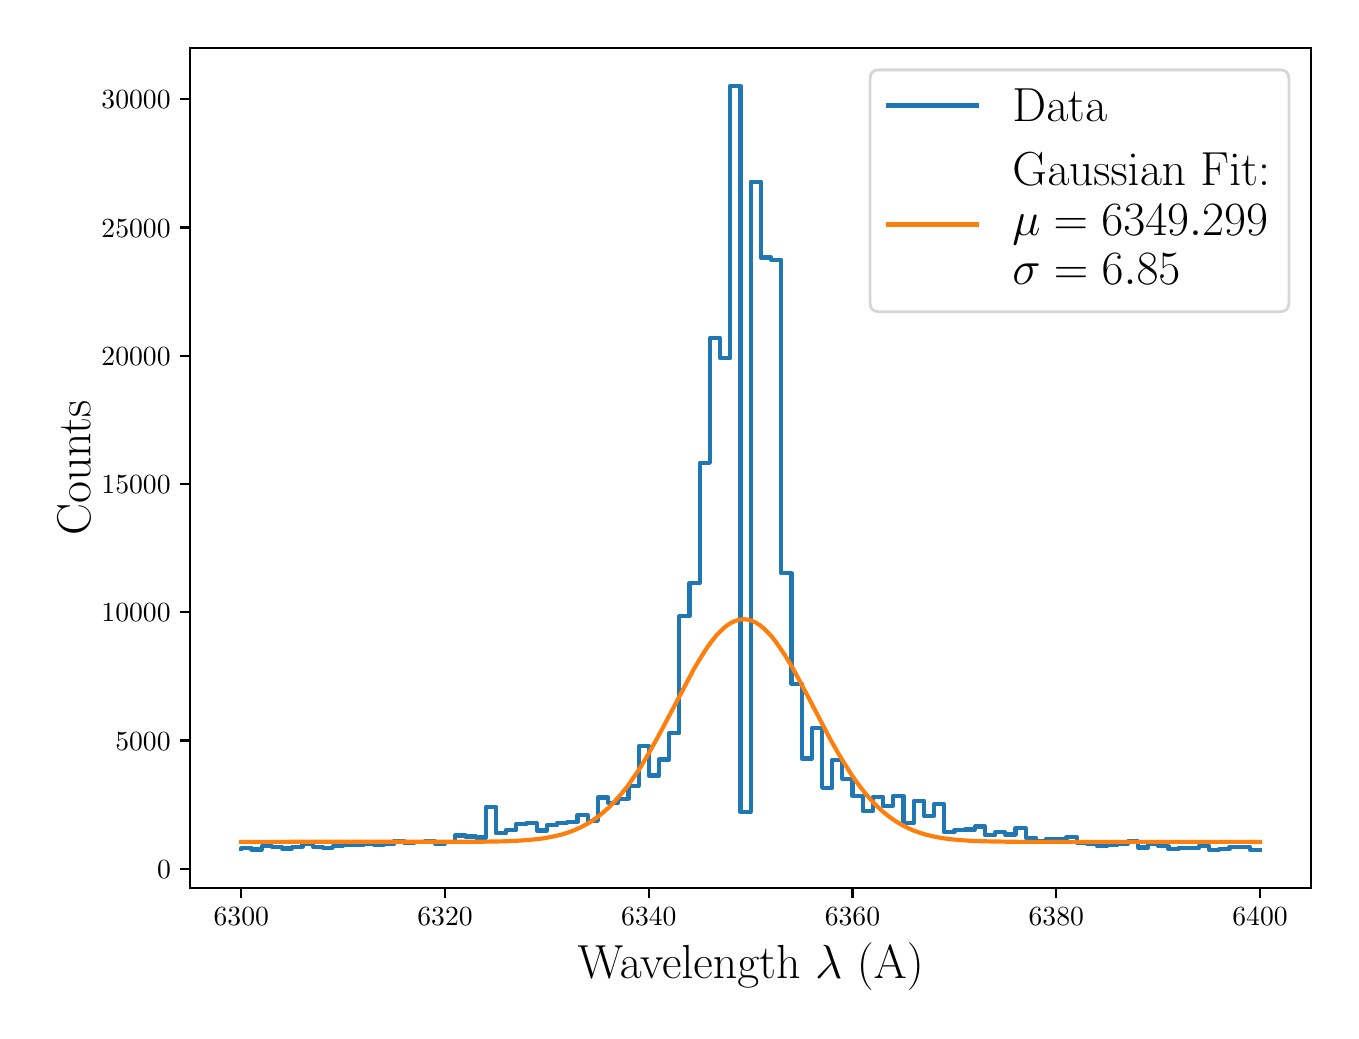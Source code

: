 \begingroup%
\makeatletter%
\begin{pgfpicture}%
\pgfpathrectangle{\pgfpointorigin}{\pgfqpoint{6.517in}{4.917in}}%
\pgfusepath{use as bounding box, clip}%
\begin{pgfscope}%
\pgfsetbuttcap%
\pgfsetmiterjoin%
\definecolor{currentfill}{rgb}{1.0,1.0,1.0}%
\pgfsetfillcolor{currentfill}%
\pgfsetlinewidth{0.0pt}%
\definecolor{currentstroke}{rgb}{1.0,1.0,1.0}%
\pgfsetstrokecolor{currentstroke}%
\pgfsetdash{}{0pt}%
\pgfpathmoveto{\pgfqpoint{0.0in}{0.0in}}%
\pgfpathlineto{\pgfqpoint{6.517in}{0.0in}}%
\pgfpathlineto{\pgfqpoint{6.517in}{4.917in}}%
\pgfpathlineto{\pgfqpoint{0.0in}{4.917in}}%
\pgfpathclose%
\pgfusepath{fill}%
\end{pgfscope}%
\begin{pgfscope}%
\pgfsetbuttcap%
\pgfsetmiterjoin%
\definecolor{currentfill}{rgb}{1.0,1.0,1.0}%
\pgfsetfillcolor{currentfill}%
\pgfsetlinewidth{0.0pt}%
\definecolor{currentstroke}{rgb}{0.0,0.0,0.0}%
\pgfsetstrokecolor{currentstroke}%
\pgfsetstrokeopacity{0.0}%
\pgfsetdash{}{0pt}%
\pgfpathmoveto{\pgfqpoint{0.813in}{0.616in}}%
\pgfpathlineto{\pgfqpoint{6.417in}{0.616in}}%
\pgfpathlineto{\pgfqpoint{6.417in}{4.817in}}%
\pgfpathlineto{\pgfqpoint{0.813in}{4.817in}}%
\pgfpathclose%
\pgfusepath{fill}%
\end{pgfscope}%
\begin{pgfscope}%
\pgfsetbuttcap%
\pgfsetroundjoin%
\definecolor{currentfill}{rgb}{0.0,0.0,0.0}%
\pgfsetfillcolor{currentfill}%
\pgfsetlinewidth{0.803pt}%
\definecolor{currentstroke}{rgb}{0.0,0.0,0.0}%
\pgfsetstrokecolor{currentstroke}%
\pgfsetdash{}{0pt}%
\pgfsys@defobject{currentmarker}{\pgfqpoint{0.0in}{-0.049in}}{\pgfqpoint{0.0in}{0.0in}}{%
\pgfpathmoveto{\pgfqpoint{0.0in}{0.0in}}%
\pgfpathlineto{\pgfqpoint{0.0in}{-0.049in}}%
\pgfusepath{stroke,fill}%
}%
\begin{pgfscope}%
\pgfsys@transformshift{1.068in}{0.616in}%
\pgfsys@useobject{currentmarker}{}%
\end{pgfscope}%
\end{pgfscope}%
\begin{pgfscope}%
\definecolor{textcolor}{rgb}{0.0,0.0,0.0}%
\pgfsetstrokecolor{textcolor}%
\pgfsetfillcolor{textcolor}%
\pgftext[x=1.068in,y=0.519in,,top]{\color{textcolor}\rmfamily\fontsize{10.0}{12.0}\selectfont \(\displaystyle {6300}\)}%
\end{pgfscope}%
\begin{pgfscope}%
\pgfsetbuttcap%
\pgfsetroundjoin%
\definecolor{currentfill}{rgb}{0.0,0.0,0.0}%
\pgfsetfillcolor{currentfill}%
\pgfsetlinewidth{0.803pt}%
\definecolor{currentstroke}{rgb}{0.0,0.0,0.0}%
\pgfsetstrokecolor{currentstroke}%
\pgfsetdash{}{0pt}%
\pgfsys@defobject{currentmarker}{\pgfqpoint{0.0in}{-0.049in}}{\pgfqpoint{0.0in}{0.0in}}{%
\pgfpathmoveto{\pgfqpoint{0.0in}{0.0in}}%
\pgfpathlineto{\pgfqpoint{0.0in}{-0.049in}}%
\pgfusepath{stroke,fill}%
}%
\begin{pgfscope}%
\pgfsys@transformshift{2.087in}{0.616in}%
\pgfsys@useobject{currentmarker}{}%
\end{pgfscope}%
\end{pgfscope}%
\begin{pgfscope}%
\definecolor{textcolor}{rgb}{0.0,0.0,0.0}%
\pgfsetstrokecolor{textcolor}%
\pgfsetfillcolor{textcolor}%
\pgftext[x=2.087in,y=0.519in,,top]{\color{textcolor}\rmfamily\fontsize{10.0}{12.0}\selectfont \(\displaystyle {6320}\)}%
\end{pgfscope}%
\begin{pgfscope}%
\pgfsetbuttcap%
\pgfsetroundjoin%
\definecolor{currentfill}{rgb}{0.0,0.0,0.0}%
\pgfsetfillcolor{currentfill}%
\pgfsetlinewidth{0.803pt}%
\definecolor{currentstroke}{rgb}{0.0,0.0,0.0}%
\pgfsetstrokecolor{currentstroke}%
\pgfsetdash{}{0pt}%
\pgfsys@defobject{currentmarker}{\pgfqpoint{0.0in}{-0.049in}}{\pgfqpoint{0.0in}{0.0in}}{%
\pgfpathmoveto{\pgfqpoint{0.0in}{0.0in}}%
\pgfpathlineto{\pgfqpoint{0.0in}{-0.049in}}%
\pgfusepath{stroke,fill}%
}%
\begin{pgfscope}%
\pgfsys@transformshift{3.106in}{0.616in}%
\pgfsys@useobject{currentmarker}{}%
\end{pgfscope}%
\end{pgfscope}%
\begin{pgfscope}%
\definecolor{textcolor}{rgb}{0.0,0.0,0.0}%
\pgfsetstrokecolor{textcolor}%
\pgfsetfillcolor{textcolor}%
\pgftext[x=3.106in,y=0.519in,,top]{\color{textcolor}\rmfamily\fontsize{10.0}{12.0}\selectfont \(\displaystyle {6340}\)}%
\end{pgfscope}%
\begin{pgfscope}%
\pgfsetbuttcap%
\pgfsetroundjoin%
\definecolor{currentfill}{rgb}{0.0,0.0,0.0}%
\pgfsetfillcolor{currentfill}%
\pgfsetlinewidth{0.803pt}%
\definecolor{currentstroke}{rgb}{0.0,0.0,0.0}%
\pgfsetstrokecolor{currentstroke}%
\pgfsetdash{}{0pt}%
\pgfsys@defobject{currentmarker}{\pgfqpoint{0.0in}{-0.049in}}{\pgfqpoint{0.0in}{0.0in}}{%
\pgfpathmoveto{\pgfqpoint{0.0in}{0.0in}}%
\pgfpathlineto{\pgfqpoint{0.0in}{-0.049in}}%
\pgfusepath{stroke,fill}%
}%
\begin{pgfscope}%
\pgfsys@transformshift{4.124in}{0.616in}%
\pgfsys@useobject{currentmarker}{}%
\end{pgfscope}%
\end{pgfscope}%
\begin{pgfscope}%
\definecolor{textcolor}{rgb}{0.0,0.0,0.0}%
\pgfsetstrokecolor{textcolor}%
\pgfsetfillcolor{textcolor}%
\pgftext[x=4.124in,y=0.519in,,top]{\color{textcolor}\rmfamily\fontsize{10.0}{12.0}\selectfont \(\displaystyle {6360}\)}%
\end{pgfscope}%
\begin{pgfscope}%
\pgfsetbuttcap%
\pgfsetroundjoin%
\definecolor{currentfill}{rgb}{0.0,0.0,0.0}%
\pgfsetfillcolor{currentfill}%
\pgfsetlinewidth{0.803pt}%
\definecolor{currentstroke}{rgb}{0.0,0.0,0.0}%
\pgfsetstrokecolor{currentstroke}%
\pgfsetdash{}{0pt}%
\pgfsys@defobject{currentmarker}{\pgfqpoint{0.0in}{-0.049in}}{\pgfqpoint{0.0in}{0.0in}}{%
\pgfpathmoveto{\pgfqpoint{0.0in}{0.0in}}%
\pgfpathlineto{\pgfqpoint{0.0in}{-0.049in}}%
\pgfusepath{stroke,fill}%
}%
\begin{pgfscope}%
\pgfsys@transformshift{5.143in}{0.616in}%
\pgfsys@useobject{currentmarker}{}%
\end{pgfscope}%
\end{pgfscope}%
\begin{pgfscope}%
\definecolor{textcolor}{rgb}{0.0,0.0,0.0}%
\pgfsetstrokecolor{textcolor}%
\pgfsetfillcolor{textcolor}%
\pgftext[x=5.143in,y=0.519in,,top]{\color{textcolor}\rmfamily\fontsize{10.0}{12.0}\selectfont \(\displaystyle {6380}\)}%
\end{pgfscope}%
\begin{pgfscope}%
\pgfsetbuttcap%
\pgfsetroundjoin%
\definecolor{currentfill}{rgb}{0.0,0.0,0.0}%
\pgfsetfillcolor{currentfill}%
\pgfsetlinewidth{0.803pt}%
\definecolor{currentstroke}{rgb}{0.0,0.0,0.0}%
\pgfsetstrokecolor{currentstroke}%
\pgfsetdash{}{0pt}%
\pgfsys@defobject{currentmarker}{\pgfqpoint{0.0in}{-0.049in}}{\pgfqpoint{0.0in}{0.0in}}{%
\pgfpathmoveto{\pgfqpoint{0.0in}{0.0in}}%
\pgfpathlineto{\pgfqpoint{0.0in}{-0.049in}}%
\pgfusepath{stroke,fill}%
}%
\begin{pgfscope}%
\pgfsys@transformshift{6.162in}{0.616in}%
\pgfsys@useobject{currentmarker}{}%
\end{pgfscope}%
\end{pgfscope}%
\begin{pgfscope}%
\definecolor{textcolor}{rgb}{0.0,0.0,0.0}%
\pgfsetstrokecolor{textcolor}%
\pgfsetfillcolor{textcolor}%
\pgftext[x=6.162in,y=0.519in,,top]{\color{textcolor}\rmfamily\fontsize{10.0}{12.0}\selectfont \(\displaystyle {6400}\)}%
\end{pgfscope}%
\begin{pgfscope}%
\definecolor{textcolor}{rgb}{0.0,0.0,0.0}%
\pgfsetstrokecolor{textcolor}%
\pgfsetfillcolor{textcolor}%
\pgftext[x=3.615in,y=0.34in,,top]{\color{textcolor}\rmfamily\fontsize{16.0}{19.2}\selectfont Wavelength \(\displaystyle \lambda\) (A)}%
\end{pgfscope}%
\begin{pgfscope}%
\pgfsetbuttcap%
\pgfsetroundjoin%
\definecolor{currentfill}{rgb}{0.0,0.0,0.0}%
\pgfsetfillcolor{currentfill}%
\pgfsetlinewidth{0.803pt}%
\definecolor{currentstroke}{rgb}{0.0,0.0,0.0}%
\pgfsetstrokecolor{currentstroke}%
\pgfsetdash{}{0pt}%
\pgfsys@defobject{currentmarker}{\pgfqpoint{-0.049in}{0.0in}}{\pgfqpoint{-0.0in}{0.0in}}{%
\pgfpathmoveto{\pgfqpoint{-0.0in}{0.0in}}%
\pgfpathlineto{\pgfqpoint{-0.049in}{0.0in}}%
\pgfusepath{stroke,fill}%
}%
\begin{pgfscope}%
\pgfsys@transformshift{0.813in}{0.712in}%
\pgfsys@useobject{currentmarker}{}%
\end{pgfscope}%
\end{pgfscope}%
\begin{pgfscope}%
\definecolor{textcolor}{rgb}{0.0,0.0,0.0}%
\pgfsetstrokecolor{textcolor}%
\pgfsetfillcolor{textcolor}%
\pgftext[x=0.647in, y=0.664in, left, base]{\color{textcolor}\rmfamily\fontsize{10.0}{12.0}\selectfont \(\displaystyle {0}\)}%
\end{pgfscope}%
\begin{pgfscope}%
\pgfsetbuttcap%
\pgfsetroundjoin%
\definecolor{currentfill}{rgb}{0.0,0.0,0.0}%
\pgfsetfillcolor{currentfill}%
\pgfsetlinewidth{0.803pt}%
\definecolor{currentstroke}{rgb}{0.0,0.0,0.0}%
\pgfsetstrokecolor{currentstroke}%
\pgfsetdash{}{0pt}%
\pgfsys@defobject{currentmarker}{\pgfqpoint{-0.049in}{0.0in}}{\pgfqpoint{-0.0in}{0.0in}}{%
\pgfpathmoveto{\pgfqpoint{-0.0in}{0.0in}}%
\pgfpathlineto{\pgfqpoint{-0.049in}{0.0in}}%
\pgfusepath{stroke,fill}%
}%
\begin{pgfscope}%
\pgfsys@transformshift{0.813in}{1.353in}%
\pgfsys@useobject{currentmarker}{}%
\end{pgfscope}%
\end{pgfscope}%
\begin{pgfscope}%
\definecolor{textcolor}{rgb}{0.0,0.0,0.0}%
\pgfsetstrokecolor{textcolor}%
\pgfsetfillcolor{textcolor}%
\pgftext[x=0.438in, y=1.305in, left, base]{\color{textcolor}\rmfamily\fontsize{10.0}{12.0}\selectfont \(\displaystyle {5000}\)}%
\end{pgfscope}%
\begin{pgfscope}%
\pgfsetbuttcap%
\pgfsetroundjoin%
\definecolor{currentfill}{rgb}{0.0,0.0,0.0}%
\pgfsetfillcolor{currentfill}%
\pgfsetlinewidth{0.803pt}%
\definecolor{currentstroke}{rgb}{0.0,0.0,0.0}%
\pgfsetstrokecolor{currentstroke}%
\pgfsetdash{}{0pt}%
\pgfsys@defobject{currentmarker}{\pgfqpoint{-0.049in}{0.0in}}{\pgfqpoint{-0.0in}{0.0in}}{%
\pgfpathmoveto{\pgfqpoint{-0.0in}{0.0in}}%
\pgfpathlineto{\pgfqpoint{-0.049in}{0.0in}}%
\pgfusepath{stroke,fill}%
}%
\begin{pgfscope}%
\pgfsys@transformshift{0.813in}{1.995in}%
\pgfsys@useobject{currentmarker}{}%
\end{pgfscope}%
\end{pgfscope}%
\begin{pgfscope}%
\definecolor{textcolor}{rgb}{0.0,0.0,0.0}%
\pgfsetstrokecolor{textcolor}%
\pgfsetfillcolor{textcolor}%
\pgftext[x=0.369in, y=1.946in, left, base]{\color{textcolor}\rmfamily\fontsize{10.0}{12.0}\selectfont \(\displaystyle {10000}\)}%
\end{pgfscope}%
\begin{pgfscope}%
\pgfsetbuttcap%
\pgfsetroundjoin%
\definecolor{currentfill}{rgb}{0.0,0.0,0.0}%
\pgfsetfillcolor{currentfill}%
\pgfsetlinewidth{0.803pt}%
\definecolor{currentstroke}{rgb}{0.0,0.0,0.0}%
\pgfsetstrokecolor{currentstroke}%
\pgfsetdash{}{0pt}%
\pgfsys@defobject{currentmarker}{\pgfqpoint{-0.049in}{0.0in}}{\pgfqpoint{-0.0in}{0.0in}}{%
\pgfpathmoveto{\pgfqpoint{-0.0in}{0.0in}}%
\pgfpathlineto{\pgfqpoint{-0.049in}{0.0in}}%
\pgfusepath{stroke,fill}%
}%
\begin{pgfscope}%
\pgfsys@transformshift{0.813in}{2.636in}%
\pgfsys@useobject{currentmarker}{}%
\end{pgfscope}%
\end{pgfscope}%
\begin{pgfscope}%
\definecolor{textcolor}{rgb}{0.0,0.0,0.0}%
\pgfsetstrokecolor{textcolor}%
\pgfsetfillcolor{textcolor}%
\pgftext[x=0.369in, y=2.588in, left, base]{\color{textcolor}\rmfamily\fontsize{10.0}{12.0}\selectfont \(\displaystyle {15000}\)}%
\end{pgfscope}%
\begin{pgfscope}%
\pgfsetbuttcap%
\pgfsetroundjoin%
\definecolor{currentfill}{rgb}{0.0,0.0,0.0}%
\pgfsetfillcolor{currentfill}%
\pgfsetlinewidth{0.803pt}%
\definecolor{currentstroke}{rgb}{0.0,0.0,0.0}%
\pgfsetstrokecolor{currentstroke}%
\pgfsetdash{}{0pt}%
\pgfsys@defobject{currentmarker}{\pgfqpoint{-0.049in}{0.0in}}{\pgfqpoint{-0.0in}{0.0in}}{%
\pgfpathmoveto{\pgfqpoint{-0.0in}{0.0in}}%
\pgfpathlineto{\pgfqpoint{-0.049in}{0.0in}}%
\pgfusepath{stroke,fill}%
}%
\begin{pgfscope}%
\pgfsys@transformshift{0.813in}{3.277in}%
\pgfsys@useobject{currentmarker}{}%
\end{pgfscope}%
\end{pgfscope}%
\begin{pgfscope}%
\definecolor{textcolor}{rgb}{0.0,0.0,0.0}%
\pgfsetstrokecolor{textcolor}%
\pgfsetfillcolor{textcolor}%
\pgftext[x=0.369in, y=3.229in, left, base]{\color{textcolor}\rmfamily\fontsize{10.0}{12.0}\selectfont \(\displaystyle {20000}\)}%
\end{pgfscope}%
\begin{pgfscope}%
\pgfsetbuttcap%
\pgfsetroundjoin%
\definecolor{currentfill}{rgb}{0.0,0.0,0.0}%
\pgfsetfillcolor{currentfill}%
\pgfsetlinewidth{0.803pt}%
\definecolor{currentstroke}{rgb}{0.0,0.0,0.0}%
\pgfsetstrokecolor{currentstroke}%
\pgfsetdash{}{0pt}%
\pgfsys@defobject{currentmarker}{\pgfqpoint{-0.049in}{0.0in}}{\pgfqpoint{-0.0in}{0.0in}}{%
\pgfpathmoveto{\pgfqpoint{-0.0in}{0.0in}}%
\pgfpathlineto{\pgfqpoint{-0.049in}{0.0in}}%
\pgfusepath{stroke,fill}%
}%
\begin{pgfscope}%
\pgfsys@transformshift{0.813in}{3.918in}%
\pgfsys@useobject{currentmarker}{}%
\end{pgfscope}%
\end{pgfscope}%
\begin{pgfscope}%
\definecolor{textcolor}{rgb}{0.0,0.0,0.0}%
\pgfsetstrokecolor{textcolor}%
\pgfsetfillcolor{textcolor}%
\pgftext[x=0.369in, y=3.87in, left, base]{\color{textcolor}\rmfamily\fontsize{10.0}{12.0}\selectfont \(\displaystyle {25000}\)}%
\end{pgfscope}%
\begin{pgfscope}%
\pgfsetbuttcap%
\pgfsetroundjoin%
\definecolor{currentfill}{rgb}{0.0,0.0,0.0}%
\pgfsetfillcolor{currentfill}%
\pgfsetlinewidth{0.803pt}%
\definecolor{currentstroke}{rgb}{0.0,0.0,0.0}%
\pgfsetstrokecolor{currentstroke}%
\pgfsetdash{}{0pt}%
\pgfsys@defobject{currentmarker}{\pgfqpoint{-0.049in}{0.0in}}{\pgfqpoint{-0.0in}{0.0in}}{%
\pgfpathmoveto{\pgfqpoint{-0.0in}{0.0in}}%
\pgfpathlineto{\pgfqpoint{-0.049in}{0.0in}}%
\pgfusepath{stroke,fill}%
}%
\begin{pgfscope}%
\pgfsys@transformshift{0.813in}{4.559in}%
\pgfsys@useobject{currentmarker}{}%
\end{pgfscope}%
\end{pgfscope}%
\begin{pgfscope}%
\definecolor{textcolor}{rgb}{0.0,0.0,0.0}%
\pgfsetstrokecolor{textcolor}%
\pgfsetfillcolor{textcolor}%
\pgftext[x=0.369in, y=4.511in, left, base]{\color{textcolor}\rmfamily\fontsize{10.0}{12.0}\selectfont \(\displaystyle {30000}\)}%
\end{pgfscope}%
\begin{pgfscope}%
\definecolor{textcolor}{rgb}{0.0,0.0,0.0}%
\pgfsetstrokecolor{textcolor}%
\pgfsetfillcolor{textcolor}%
\pgftext[x=0.313in,y=2.716in,,bottom,rotate=90.0]{\color{textcolor}\rmfamily\fontsize{16.0}{19.2}\selectfont Counts}%
\end{pgfscope}%
\begin{pgfscope}%
\pgfpathrectangle{\pgfqpoint{0.813in}{0.616in}}{\pgfqpoint{5.603in}{4.201in}}%
\pgfusepath{clip}%
\pgfsetrectcap%
\pgfsetroundjoin%
\pgfsetlinewidth{1.506pt}%
\definecolor{currentstroke}{rgb}{0.122,0.467,0.706}%
\pgfsetstrokecolor{currentstroke}%
\pgfsetdash{}{0pt}%
\pgfpathmoveto{\pgfqpoint{1.068in}{0.811in}}%
\pgfpathlineto{\pgfqpoint{1.068in}{0.814in}}%
\pgfpathlineto{\pgfqpoint{1.119in}{0.814in}}%
\pgfpathlineto{\pgfqpoint{1.119in}{0.808in}}%
\pgfpathlineto{\pgfqpoint{1.17in}{0.808in}}%
\pgfpathlineto{\pgfqpoint{1.17in}{0.824in}}%
\pgfpathlineto{\pgfqpoint{1.221in}{0.824in}}%
\pgfpathlineto{\pgfqpoint{1.221in}{0.82in}}%
\pgfpathlineto{\pgfqpoint{1.272in}{0.82in}}%
\pgfpathlineto{\pgfqpoint{1.272in}{0.813in}}%
\pgfpathlineto{\pgfqpoint{1.323in}{0.813in}}%
\pgfpathlineto{\pgfqpoint{1.323in}{0.822in}}%
\pgfpathlineto{\pgfqpoint{1.374in}{0.822in}}%
\pgfpathlineto{\pgfqpoint{1.374in}{0.837in}}%
\pgfpathlineto{\pgfqpoint{1.425in}{0.837in}}%
\pgfpathlineto{\pgfqpoint{1.425in}{0.822in}}%
\pgfpathlineto{\pgfqpoint{1.476in}{0.822in}}%
\pgfpathlineto{\pgfqpoint{1.476in}{0.816in}}%
\pgfpathlineto{\pgfqpoint{1.526in}{0.816in}}%
\pgfpathlineto{\pgfqpoint{1.526in}{0.826in}}%
\pgfpathlineto{\pgfqpoint{1.577in}{0.826in}}%
\pgfpathlineto{\pgfqpoint{1.577in}{0.829in}}%
\pgfpathlineto{\pgfqpoint{1.628in}{0.829in}}%
\pgfpathlineto{\pgfqpoint{1.628in}{0.831in}}%
\pgfpathlineto{\pgfqpoint{1.679in}{0.831in}}%
\pgfpathlineto{\pgfqpoint{1.679in}{0.834in}}%
\pgfpathlineto{\pgfqpoint{1.73in}{0.834in}}%
\pgfpathlineto{\pgfqpoint{1.73in}{0.832in}}%
\pgfpathlineto{\pgfqpoint{1.781in}{0.832in}}%
\pgfpathlineto{\pgfqpoint{1.781in}{0.835in}}%
\pgfpathlineto{\pgfqpoint{1.832in}{0.835in}}%
\pgfpathlineto{\pgfqpoint{1.832in}{0.852in}}%
\pgfpathlineto{\pgfqpoint{1.883in}{0.852in}}%
\pgfpathlineto{\pgfqpoint{1.883in}{0.843in}}%
\pgfpathlineto{\pgfqpoint{1.934in}{0.843in}}%
\pgfpathlineto{\pgfqpoint{1.934in}{0.845in}}%
\pgfpathlineto{\pgfqpoint{1.985in}{0.845in}}%
\pgfpathlineto{\pgfqpoint{1.985in}{0.85in}}%
\pgfpathlineto{\pgfqpoint{2.036in}{0.85in}}%
\pgfpathlineto{\pgfqpoint{2.036in}{0.838in}}%
\pgfpathlineto{\pgfqpoint{2.087in}{0.838in}}%
\pgfpathlineto{\pgfqpoint{2.087in}{0.847in}}%
\pgfpathlineto{\pgfqpoint{2.138in}{0.847in}}%
\pgfpathlineto{\pgfqpoint{2.138in}{0.878in}}%
\pgfpathlineto{\pgfqpoint{2.189in}{0.878in}}%
\pgfpathlineto{\pgfqpoint{2.189in}{0.873in}}%
\pgfpathlineto{\pgfqpoint{2.24in}{0.873in}}%
\pgfpathlineto{\pgfqpoint{2.24in}{0.868in}}%
\pgfpathlineto{\pgfqpoint{2.291in}{0.868in}}%
\pgfpathlineto{\pgfqpoint{2.291in}{1.02in}}%
\pgfpathlineto{\pgfqpoint{2.342in}{1.02in}}%
\pgfpathlineto{\pgfqpoint{2.342in}{0.889in}}%
\pgfpathlineto{\pgfqpoint{2.392in}{0.889in}}%
\pgfpathlineto{\pgfqpoint{2.392in}{0.907in}}%
\pgfpathlineto{\pgfqpoint{2.443in}{0.907in}}%
\pgfpathlineto{\pgfqpoint{2.443in}{0.936in}}%
\pgfpathlineto{\pgfqpoint{2.494in}{0.936in}}%
\pgfpathlineto{\pgfqpoint{2.494in}{0.939in}}%
\pgfpathlineto{\pgfqpoint{2.545in}{0.939in}}%
\pgfpathlineto{\pgfqpoint{2.545in}{0.903in}}%
\pgfpathlineto{\pgfqpoint{2.596in}{0.903in}}%
\pgfpathlineto{\pgfqpoint{2.596in}{0.929in}}%
\pgfpathlineto{\pgfqpoint{2.647in}{0.929in}}%
\pgfpathlineto{\pgfqpoint{2.647in}{0.941in}}%
\pgfpathlineto{\pgfqpoint{2.698in}{0.941in}}%
\pgfpathlineto{\pgfqpoint{2.698in}{0.945in}}%
\pgfpathlineto{\pgfqpoint{2.749in}{0.945in}}%
\pgfpathlineto{\pgfqpoint{2.749in}{0.979in}}%
\pgfpathlineto{\pgfqpoint{2.8in}{0.979in}}%
\pgfpathlineto{\pgfqpoint{2.8in}{0.951in}}%
\pgfpathlineto{\pgfqpoint{2.851in}{0.951in}}%
\pgfpathlineto{\pgfqpoint{2.851in}{1.068in}}%
\pgfpathlineto{\pgfqpoint{2.902in}{1.068in}}%
\pgfpathlineto{\pgfqpoint{2.902in}{1.042in}}%
\pgfpathlineto{\pgfqpoint{2.953in}{1.042in}}%
\pgfpathlineto{\pgfqpoint{2.953in}{1.062in}}%
\pgfpathlineto{\pgfqpoint{3.004in}{1.062in}}%
\pgfpathlineto{\pgfqpoint{3.004in}{1.127in}}%
\pgfpathlineto{\pgfqpoint{3.055in}{1.127in}}%
\pgfpathlineto{\pgfqpoint{3.055in}{1.324in}}%
\pgfpathlineto{\pgfqpoint{3.106in}{1.324in}}%
\pgfpathlineto{\pgfqpoint{3.106in}{1.178in}}%
\pgfpathlineto{\pgfqpoint{3.157in}{1.178in}}%
\pgfpathlineto{\pgfqpoint{3.157in}{1.258in}}%
\pgfpathlineto{\pgfqpoint{3.207in}{1.258in}}%
\pgfpathlineto{\pgfqpoint{3.207in}{1.389in}}%
\pgfpathlineto{\pgfqpoint{3.258in}{1.389in}}%
\pgfpathlineto{\pgfqpoint{3.258in}{1.974in}}%
\pgfpathlineto{\pgfqpoint{3.309in}{1.974in}}%
\pgfpathlineto{\pgfqpoint{3.309in}{2.14in}}%
\pgfpathlineto{\pgfqpoint{3.36in}{2.14in}}%
\pgfpathlineto{\pgfqpoint{3.36in}{2.741in}}%
\pgfpathlineto{\pgfqpoint{3.411in}{2.741in}}%
\pgfpathlineto{\pgfqpoint{3.411in}{3.367in}}%
\pgfpathlineto{\pgfqpoint{3.462in}{3.367in}}%
\pgfpathlineto{\pgfqpoint{3.462in}{3.264in}}%
\pgfpathlineto{\pgfqpoint{3.513in}{3.264in}}%
\pgfpathlineto{\pgfqpoint{3.513in}{4.626in}}%
\pgfpathlineto{\pgfqpoint{3.564in}{4.626in}}%
\pgfpathlineto{\pgfqpoint{3.564in}{0.996in}}%
\pgfpathlineto{\pgfqpoint{3.615in}{0.996in}}%
\pgfpathlineto{\pgfqpoint{3.615in}{4.147in}}%
\pgfpathlineto{\pgfqpoint{3.666in}{4.147in}}%
\pgfpathlineto{\pgfqpoint{3.666in}{3.768in}}%
\pgfpathlineto{\pgfqpoint{3.717in}{3.768in}}%
\pgfpathlineto{\pgfqpoint{3.717in}{3.757in}}%
\pgfpathlineto{\pgfqpoint{3.768in}{3.757in}}%
\pgfpathlineto{\pgfqpoint{3.768in}{2.189in}}%
\pgfpathlineto{\pgfqpoint{3.819in}{2.189in}}%
\pgfpathlineto{\pgfqpoint{3.819in}{1.637in}}%
\pgfpathlineto{\pgfqpoint{3.87in}{1.637in}}%
\pgfpathlineto{\pgfqpoint{3.87in}{1.263in}}%
\pgfpathlineto{\pgfqpoint{3.921in}{1.263in}}%
\pgfpathlineto{\pgfqpoint{3.921in}{1.415in}}%
\pgfpathlineto{\pgfqpoint{3.972in}{1.415in}}%
\pgfpathlineto{\pgfqpoint{3.972in}{1.116in}}%
\pgfpathlineto{\pgfqpoint{4.023in}{1.116in}}%
\pgfpathlineto{\pgfqpoint{4.023in}{1.256in}}%
\pgfpathlineto{\pgfqpoint{4.073in}{1.256in}}%
\pgfpathlineto{\pgfqpoint{4.073in}{1.162in}}%
\pgfpathlineto{\pgfqpoint{4.124in}{1.162in}}%
\pgfpathlineto{\pgfqpoint{4.124in}{1.077in}}%
\pgfpathlineto{\pgfqpoint{4.175in}{1.077in}}%
\pgfpathlineto{\pgfqpoint{4.175in}{1.0in}}%
\pgfpathlineto{\pgfqpoint{4.226in}{1.0in}}%
\pgfpathlineto{\pgfqpoint{4.226in}{1.072in}}%
\pgfpathlineto{\pgfqpoint{4.277in}{1.072in}}%
\pgfpathlineto{\pgfqpoint{4.277in}{1.027in}}%
\pgfpathlineto{\pgfqpoint{4.328in}{1.027in}}%
\pgfpathlineto{\pgfqpoint{4.328in}{1.077in}}%
\pgfpathlineto{\pgfqpoint{4.379in}{1.077in}}%
\pgfpathlineto{\pgfqpoint{4.379in}{0.941in}}%
\pgfpathlineto{\pgfqpoint{4.43in}{0.941in}}%
\pgfpathlineto{\pgfqpoint{4.43in}{1.052in}}%
\pgfpathlineto{\pgfqpoint{4.481in}{1.052in}}%
\pgfpathlineto{\pgfqpoint{4.481in}{0.976in}}%
\pgfpathlineto{\pgfqpoint{4.532in}{0.976in}}%
\pgfpathlineto{\pgfqpoint{4.532in}{1.035in}}%
\pgfpathlineto{\pgfqpoint{4.583in}{1.035in}}%
\pgfpathlineto{\pgfqpoint{4.583in}{0.896in}}%
\pgfpathlineto{\pgfqpoint{4.634in}{0.896in}}%
\pgfpathlineto{\pgfqpoint{4.634in}{0.905in}}%
\pgfpathlineto{\pgfqpoint{4.685in}{0.905in}}%
\pgfpathlineto{\pgfqpoint{4.685in}{0.908in}}%
\pgfpathlineto{\pgfqpoint{4.736in}{0.908in}}%
\pgfpathlineto{\pgfqpoint{4.736in}{0.923in}}%
\pgfpathlineto{\pgfqpoint{4.787in}{0.923in}}%
\pgfpathlineto{\pgfqpoint{4.787in}{0.879in}}%
\pgfpathlineto{\pgfqpoint{4.838in}{0.879in}}%
\pgfpathlineto{\pgfqpoint{4.838in}{0.894in}}%
\pgfpathlineto{\pgfqpoint{4.888in}{0.894in}}%
\pgfpathlineto{\pgfqpoint{4.888in}{0.883in}}%
\pgfpathlineto{\pgfqpoint{4.939in}{0.883in}}%
\pgfpathlineto{\pgfqpoint{4.939in}{0.914in}}%
\pgfpathlineto{\pgfqpoint{4.99in}{0.914in}}%
\pgfpathlineto{\pgfqpoint{4.99in}{0.867in}}%
\pgfpathlineto{\pgfqpoint{5.041in}{0.867in}}%
\pgfpathlineto{\pgfqpoint{5.041in}{0.852in}}%
\pgfpathlineto{\pgfqpoint{5.092in}{0.852in}}%
\pgfpathlineto{\pgfqpoint{5.092in}{0.862in}}%
\pgfpathlineto{\pgfqpoint{5.194in}{0.862in}}%
\pgfpathlineto{\pgfqpoint{5.194in}{0.87in}}%
\pgfpathlineto{\pgfqpoint{5.245in}{0.87in}}%
\pgfpathlineto{\pgfqpoint{5.245in}{0.843in}}%
\pgfpathlineto{\pgfqpoint{5.296in}{0.843in}}%
\pgfpathlineto{\pgfqpoint{5.296in}{0.837in}}%
\pgfpathlineto{\pgfqpoint{5.347in}{0.837in}}%
\pgfpathlineto{\pgfqpoint{5.347in}{0.824in}}%
\pgfpathlineto{\pgfqpoint{5.398in}{0.824in}}%
\pgfpathlineto{\pgfqpoint{5.398in}{0.833in}}%
\pgfpathlineto{\pgfqpoint{5.449in}{0.833in}}%
\pgfpathlineto{\pgfqpoint{5.449in}{0.836in}}%
\pgfpathlineto{\pgfqpoint{5.5in}{0.836in}}%
\pgfpathlineto{\pgfqpoint{5.5in}{0.848in}}%
\pgfpathlineto{\pgfqpoint{5.551in}{0.848in}}%
\pgfpathlineto{\pgfqpoint{5.551in}{0.818in}}%
\pgfpathlineto{\pgfqpoint{5.602in}{0.818in}}%
\pgfpathlineto{\pgfqpoint{5.602in}{0.838in}}%
\pgfpathlineto{\pgfqpoint{5.653in}{0.838in}}%
\pgfpathlineto{\pgfqpoint{5.653in}{0.824in}}%
\pgfpathlineto{\pgfqpoint{5.704in}{0.824in}}%
\pgfpathlineto{\pgfqpoint{5.704in}{0.809in}}%
\pgfpathlineto{\pgfqpoint{5.754in}{0.809in}}%
\pgfpathlineto{\pgfqpoint{5.754in}{0.815in}}%
\pgfpathlineto{\pgfqpoint{5.856in}{0.815in}}%
\pgfpathlineto{\pgfqpoint{5.856in}{0.826in}}%
\pgfpathlineto{\pgfqpoint{5.907in}{0.826in}}%
\pgfpathlineto{\pgfqpoint{5.907in}{0.807in}}%
\pgfpathlineto{\pgfqpoint{5.958in}{0.807in}}%
\pgfpathlineto{\pgfqpoint{5.958in}{0.81in}}%
\pgfpathlineto{\pgfqpoint{6.009in}{0.81in}}%
\pgfpathlineto{\pgfqpoint{6.009in}{0.821in}}%
\pgfpathlineto{\pgfqpoint{6.06in}{0.821in}}%
\pgfpathlineto{\pgfqpoint{6.06in}{0.82in}}%
\pgfpathlineto{\pgfqpoint{6.111in}{0.82in}}%
\pgfpathlineto{\pgfqpoint{6.111in}{0.807in}}%
\pgfpathlineto{\pgfqpoint{6.162in}{0.807in}}%
\pgfpathlineto{\pgfqpoint{6.162in}{0.807in}}%
\pgfusepath{stroke}%
\end{pgfscope}%
\begin{pgfscope}%
\pgfpathrectangle{\pgfqpoint{0.813in}{0.616in}}{\pgfqpoint{5.603in}{4.201in}}%
\pgfusepath{clip}%
\pgfsetrectcap%
\pgfsetroundjoin%
\pgfsetlinewidth{1.506pt}%
\definecolor{currentstroke}{rgb}{1.0,0.498,0.055}%
\pgfsetstrokecolor{currentstroke}%
\pgfsetdash{}{0pt}%
\pgfpathmoveto{\pgfqpoint{1.068in}{0.846in}}%
\pgfpathlineto{\pgfqpoint{2.282in}{0.847in}}%
\pgfpathlineto{\pgfqpoint{2.394in}{0.849in}}%
\pgfpathlineto{\pgfqpoint{2.47in}{0.853in}}%
\pgfpathlineto{\pgfqpoint{2.531in}{0.858in}}%
\pgfpathlineto{\pgfqpoint{2.582in}{0.864in}}%
\pgfpathlineto{\pgfqpoint{2.623in}{0.872in}}%
\pgfpathlineto{\pgfqpoint{2.664in}{0.881in}}%
\pgfpathlineto{\pgfqpoint{2.7in}{0.892in}}%
\pgfpathlineto{\pgfqpoint{2.73in}{0.903in}}%
\pgfpathlineto{\pgfqpoint{2.761in}{0.917in}}%
\pgfpathlineto{\pgfqpoint{2.792in}{0.933in}}%
\pgfpathlineto{\pgfqpoint{2.822in}{0.951in}}%
\pgfpathlineto{\pgfqpoint{2.853in}{0.973in}}%
\pgfpathlineto{\pgfqpoint{2.883in}{0.998in}}%
\pgfpathlineto{\pgfqpoint{2.909in}{1.021in}}%
\pgfpathlineto{\pgfqpoint{2.939in}{1.053in}}%
\pgfpathlineto{\pgfqpoint{2.97in}{1.088in}}%
\pgfpathlineto{\pgfqpoint{3.001in}{1.127in}}%
\pgfpathlineto{\pgfqpoint{3.031in}{1.17in}}%
\pgfpathlineto{\pgfqpoint{3.062in}{1.216in}}%
\pgfpathlineto{\pgfqpoint{3.097in}{1.275in}}%
\pgfpathlineto{\pgfqpoint{3.138in}{1.347in}}%
\pgfpathlineto{\pgfqpoint{3.184in}{1.432in}}%
\pgfpathlineto{\pgfqpoint{3.332in}{1.712in}}%
\pgfpathlineto{\pgfqpoint{3.368in}{1.772in}}%
\pgfpathlineto{\pgfqpoint{3.398in}{1.819in}}%
\pgfpathlineto{\pgfqpoint{3.424in}{1.854in}}%
\pgfpathlineto{\pgfqpoint{3.444in}{1.879in}}%
\pgfpathlineto{\pgfqpoint{3.465in}{1.9in}}%
\pgfpathlineto{\pgfqpoint{3.485in}{1.919in}}%
\pgfpathlineto{\pgfqpoint{3.505in}{1.934in}}%
\pgfpathlineto{\pgfqpoint{3.521in}{1.943in}}%
\pgfpathlineto{\pgfqpoint{3.536in}{1.95in}}%
\pgfpathlineto{\pgfqpoint{3.551in}{1.955in}}%
\pgfpathlineto{\pgfqpoint{3.567in}{1.958in}}%
\pgfpathlineto{\pgfqpoint{3.582in}{1.959in}}%
\pgfpathlineto{\pgfqpoint{3.597in}{1.958in}}%
\pgfpathlineto{\pgfqpoint{3.612in}{1.954in}}%
\pgfpathlineto{\pgfqpoint{3.628in}{1.948in}}%
\pgfpathlineto{\pgfqpoint{3.643in}{1.941in}}%
\pgfpathlineto{\pgfqpoint{3.658in}{1.931in}}%
\pgfpathlineto{\pgfqpoint{3.679in}{1.915in}}%
\pgfpathlineto{\pgfqpoint{3.699in}{1.895in}}%
\pgfpathlineto{\pgfqpoint{3.72in}{1.873in}}%
\pgfpathlineto{\pgfqpoint{3.74in}{1.847in}}%
\pgfpathlineto{\pgfqpoint{3.765in}{1.811in}}%
\pgfpathlineto{\pgfqpoint{3.791in}{1.772in}}%
\pgfpathlineto{\pgfqpoint{3.822in}{1.721in}}%
\pgfpathlineto{\pgfqpoint{3.857in}{1.656in}}%
\pgfpathlineto{\pgfqpoint{3.908in}{1.56in}}%
\pgfpathlineto{\pgfqpoint{4.01in}{1.365in}}%
\pgfpathlineto{\pgfqpoint{4.051in}{1.292in}}%
\pgfpathlineto{\pgfqpoint{4.087in}{1.233in}}%
\pgfpathlineto{\pgfqpoint{4.122in}{1.177in}}%
\pgfpathlineto{\pgfqpoint{4.153in}{1.134in}}%
\pgfpathlineto{\pgfqpoint{4.184in}{1.094in}}%
\pgfpathlineto{\pgfqpoint{4.214in}{1.058in}}%
\pgfpathlineto{\pgfqpoint{4.245in}{1.026in}}%
\pgfpathlineto{\pgfqpoint{4.275in}{0.998in}}%
\pgfpathlineto{\pgfqpoint{4.306in}{0.973in}}%
\pgfpathlineto{\pgfqpoint{4.337in}{0.951in}}%
\pgfpathlineto{\pgfqpoint{4.367in}{0.933in}}%
\pgfpathlineto{\pgfqpoint{4.398in}{0.917in}}%
\pgfpathlineto{\pgfqpoint{4.428in}{0.903in}}%
\pgfpathlineto{\pgfqpoint{4.459in}{0.892in}}%
\pgfpathlineto{\pgfqpoint{4.495in}{0.881in}}%
\pgfpathlineto{\pgfqpoint{4.53in}{0.873in}}%
\pgfpathlineto{\pgfqpoint{4.571in}{0.865in}}%
\pgfpathlineto{\pgfqpoint{4.617in}{0.859in}}%
\pgfpathlineto{\pgfqpoint{4.673in}{0.854in}}%
\pgfpathlineto{\pgfqpoint{4.739in}{0.85in}}%
\pgfpathlineto{\pgfqpoint{4.826in}{0.848in}}%
\pgfpathlineto{\pgfqpoint{4.959in}{0.846in}}%
\pgfpathlineto{\pgfqpoint{5.27in}{0.846in}}%
\pgfpathlineto{\pgfqpoint{6.162in}{0.846in}}%
\pgfpathlineto{\pgfqpoint{6.162in}{0.846in}}%
\pgfusepath{stroke}%
\end{pgfscope}%
\begin{pgfscope}%
\pgfsetrectcap%
\pgfsetmiterjoin%
\pgfsetlinewidth{0.803pt}%
\definecolor{currentstroke}{rgb}{0.0,0.0,0.0}%
\pgfsetstrokecolor{currentstroke}%
\pgfsetdash{}{0pt}%
\pgfpathmoveto{\pgfqpoint{0.813in}{0.616in}}%
\pgfpathlineto{\pgfqpoint{0.813in}{4.817in}}%
\pgfusepath{stroke}%
\end{pgfscope}%
\begin{pgfscope}%
\pgfsetrectcap%
\pgfsetmiterjoin%
\pgfsetlinewidth{0.803pt}%
\definecolor{currentstroke}{rgb}{0.0,0.0,0.0}%
\pgfsetstrokecolor{currentstroke}%
\pgfsetdash{}{0pt}%
\pgfpathmoveto{\pgfqpoint{6.417in}{0.616in}}%
\pgfpathlineto{\pgfqpoint{6.417in}{4.817in}}%
\pgfusepath{stroke}%
\end{pgfscope}%
\begin{pgfscope}%
\pgfsetrectcap%
\pgfsetmiterjoin%
\pgfsetlinewidth{0.803pt}%
\definecolor{currentstroke}{rgb}{0.0,0.0,0.0}%
\pgfsetstrokecolor{currentstroke}%
\pgfsetdash{}{0pt}%
\pgfpathmoveto{\pgfqpoint{0.813in}{0.616in}}%
\pgfpathlineto{\pgfqpoint{6.417in}{0.616in}}%
\pgfusepath{stroke}%
\end{pgfscope}%
\begin{pgfscope}%
\pgfsetrectcap%
\pgfsetmiterjoin%
\pgfsetlinewidth{0.803pt}%
\definecolor{currentstroke}{rgb}{0.0,0.0,0.0}%
\pgfsetstrokecolor{currentstroke}%
\pgfsetdash{}{0pt}%
\pgfpathmoveto{\pgfqpoint{0.813in}{4.817in}}%
\pgfpathlineto{\pgfqpoint{6.417in}{4.817in}}%
\pgfusepath{stroke}%
\end{pgfscope}%
\begin{pgfscope}%
\pgfsetbuttcap%
\pgfsetmiterjoin%
\definecolor{currentfill}{rgb}{1.0,1.0,1.0}%
\pgfsetfillcolor{currentfill}%
\pgfsetfillopacity{0.8}%
\pgfsetlinewidth{1.004pt}%
\definecolor{currentstroke}{rgb}{0.8,0.8,0.8}%
\pgfsetstrokecolor{currentstroke}%
\pgfsetstrokeopacity{0.8}%
\pgfsetdash{}{0pt}%
\pgfpathmoveto{\pgfqpoint{4.256in}{3.497in}}%
\pgfpathlineto{\pgfqpoint{6.261in}{3.497in}}%
\pgfpathquadraticcurveto{\pgfqpoint{6.306in}{3.497in}}{\pgfqpoint{6.306in}{3.541in}}%
\pgfpathlineto{\pgfqpoint{6.306in}{4.661in}}%
\pgfpathquadraticcurveto{\pgfqpoint{6.306in}{4.706in}}{\pgfqpoint{6.261in}{4.706in}}%
\pgfpathlineto{\pgfqpoint{4.256in}{4.706in}}%
\pgfpathquadraticcurveto{\pgfqpoint{4.212in}{4.706in}}{\pgfqpoint{4.212in}{4.661in}}%
\pgfpathlineto{\pgfqpoint{4.212in}{3.541in}}%
\pgfpathquadraticcurveto{\pgfqpoint{4.212in}{3.497in}}{\pgfqpoint{4.256in}{3.497in}}%
\pgfpathclose%
\pgfusepath{stroke,fill}%
\end{pgfscope}%
\begin{pgfscope}%
\pgfsetrectcap%
\pgfsetroundjoin%
\pgfsetlinewidth{1.506pt}%
\definecolor{currentstroke}{rgb}{0.122,0.467,0.706}%
\pgfsetstrokecolor{currentstroke}%
\pgfsetdash{}{0pt}%
\pgfpathmoveto{\pgfqpoint{4.301in}{4.528in}}%
\pgfpathlineto{\pgfqpoint{4.745in}{4.528in}}%
\pgfusepath{stroke}%
\end{pgfscope}%
\begin{pgfscope}%
\definecolor{textcolor}{rgb}{0.0,0.0,0.0}%
\pgfsetstrokecolor{textcolor}%
\pgfsetfillcolor{textcolor}%
\pgftext[x=4.923in,y=4.45in,left,base]{\color{textcolor}\rmfamily\fontsize{16.0}{19.2}\selectfont Data}%
\end{pgfscope}%
\begin{pgfscope}%
\pgfsetrectcap%
\pgfsetroundjoin%
\pgfsetlinewidth{1.506pt}%
\definecolor{currentstroke}{rgb}{1.0,0.498,0.055}%
\pgfsetstrokecolor{currentstroke}%
\pgfsetdash{}{0pt}%
\pgfpathmoveto{\pgfqpoint{4.301in}{3.933in}}%
\pgfpathlineto{\pgfqpoint{4.745in}{3.933in}}%
\pgfusepath{stroke}%
\end{pgfscope}%
\begin{pgfscope}%
\definecolor{textcolor}{rgb}{0.0,0.0,0.0}%
\pgfsetstrokecolor{textcolor}%
\pgfsetfillcolor{textcolor}%
\pgftext[x=4.923in, y=4.126in, left, base]{\color{textcolor}\rmfamily\fontsize{16.0}{19.2}\selectfont Gaussian Fit:}%
\end{pgfscope}%
\begin{pgfscope}%
\definecolor{textcolor}{rgb}{0.0,0.0,0.0}%
\pgfsetstrokecolor{textcolor}%
\pgfsetfillcolor{textcolor}%
\pgftext[x=4.923in, y=3.879in, left, base]{\color{textcolor}\rmfamily\fontsize{16.0}{19.2}\selectfont \(\displaystyle \mu=6349.299\)}%
\end{pgfscope}%
\begin{pgfscope}%
\definecolor{textcolor}{rgb}{0.0,0.0,0.0}%
\pgfsetstrokecolor{textcolor}%
\pgfsetfillcolor{textcolor}%
\pgftext[x=4.923in, y=3.632in, left, base]{\color{textcolor}\rmfamily\fontsize{16.0}{19.2}\selectfont \(\displaystyle \sigma=6.85\)}%
\end{pgfscope}%
\end{pgfpicture}%
\makeatother%
\endgroup%
